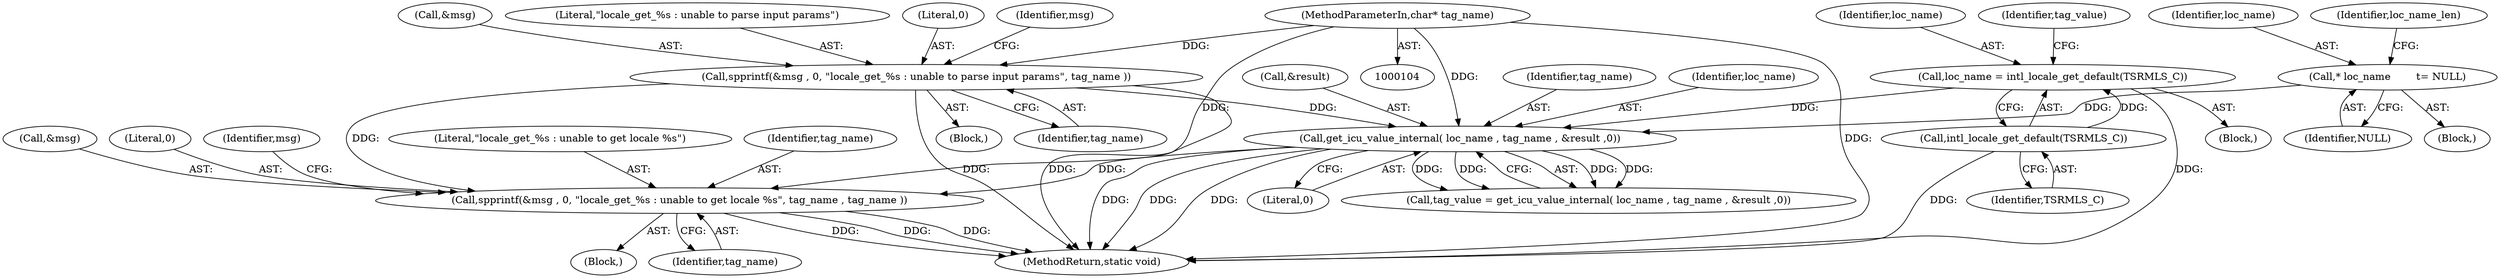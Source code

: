 digraph "0_php-src_97eff7eb57fc2320c267a949cffd622c38712484?w=1_23@pointer" {
"1000188" [label="(Call,spprintf(&msg , 0, \"locale_get_%s : unable to get locale %s\", tag_name , tag_name ))"];
"1000137" [label="(Call,spprintf(&msg , 0, \"locale_get_%s : unable to parse input params\", tag_name ))"];
"1000105" [label="(MethodParameterIn,char* tag_name)"];
"1000157" [label="(Call,get_icu_value_internal( loc_name , tag_name , &result ,0))"];
"1000151" [label="(Call,loc_name = intl_locale_get_default(TSRMLS_C))"];
"1000153" [label="(Call,intl_locale_get_default(TSRMLS_C))"];
"1000109" [label="(Call,* loc_name        \t= NULL)"];
"1000187" [label="(Block,)"];
"1000105" [label="(MethodParameterIn,char* tag_name)"];
"1000192" [label="(Literal,\"locale_get_%s : unable to get locale %s\")"];
"1000142" [label="(Identifier,tag_name)"];
"1000140" [label="(Literal,0)"];
"1000193" [label="(Identifier,tag_name)"];
"1000189" [label="(Call,&msg)"];
"1000137" [label="(Call,spprintf(&msg , 0, \"locale_get_%s : unable to parse input params\", tag_name ))"];
"1000150" [label="(Block,)"];
"1000155" [label="(Call,tag_value = get_icu_value_internal( loc_name , tag_name , &result ,0))"];
"1000144" [label="(Identifier,msg)"];
"1000162" [label="(Literal,0)"];
"1000136" [label="(Block,)"];
"1000152" [label="(Identifier,loc_name)"];
"1000114" [label="(Identifier,loc_name_len)"];
"1000194" [label="(Identifier,tag_name)"];
"1000159" [label="(Identifier,tag_name)"];
"1000198" [label="(MethodReturn,static void)"];
"1000138" [label="(Call,&msg)"];
"1000111" [label="(Identifier,NULL)"];
"1000196" [label="(Identifier,msg)"];
"1000157" [label="(Call,get_icu_value_internal( loc_name , tag_name , &result ,0))"];
"1000109" [label="(Call,* loc_name        \t= NULL)"];
"1000188" [label="(Call,spprintf(&msg , 0, \"locale_get_%s : unable to get locale %s\", tag_name , tag_name ))"];
"1000158" [label="(Identifier,loc_name)"];
"1000153" [label="(Call,intl_locale_get_default(TSRMLS_C))"];
"1000191" [label="(Literal,0)"];
"1000156" [label="(Identifier,tag_value)"];
"1000151" [label="(Call,loc_name = intl_locale_get_default(TSRMLS_C))"];
"1000110" [label="(Identifier,loc_name)"];
"1000141" [label="(Literal,\"locale_get_%s : unable to parse input params\")"];
"1000107" [label="(Block,)"];
"1000154" [label="(Identifier,TSRMLS_C)"];
"1000160" [label="(Call,&result)"];
"1000188" -> "1000187"  [label="AST: "];
"1000188" -> "1000194"  [label="CFG: "];
"1000189" -> "1000188"  [label="AST: "];
"1000191" -> "1000188"  [label="AST: "];
"1000192" -> "1000188"  [label="AST: "];
"1000193" -> "1000188"  [label="AST: "];
"1000194" -> "1000188"  [label="AST: "];
"1000196" -> "1000188"  [label="CFG: "];
"1000188" -> "1000198"  [label="DDG: "];
"1000188" -> "1000198"  [label="DDG: "];
"1000188" -> "1000198"  [label="DDG: "];
"1000137" -> "1000188"  [label="DDG: "];
"1000157" -> "1000188"  [label="DDG: "];
"1000105" -> "1000188"  [label="DDG: "];
"1000137" -> "1000136"  [label="AST: "];
"1000137" -> "1000142"  [label="CFG: "];
"1000138" -> "1000137"  [label="AST: "];
"1000140" -> "1000137"  [label="AST: "];
"1000141" -> "1000137"  [label="AST: "];
"1000142" -> "1000137"  [label="AST: "];
"1000144" -> "1000137"  [label="CFG: "];
"1000137" -> "1000198"  [label="DDG: "];
"1000137" -> "1000198"  [label="DDG: "];
"1000105" -> "1000137"  [label="DDG: "];
"1000137" -> "1000157"  [label="DDG: "];
"1000105" -> "1000104"  [label="AST: "];
"1000105" -> "1000198"  [label="DDG: "];
"1000105" -> "1000157"  [label="DDG: "];
"1000157" -> "1000155"  [label="AST: "];
"1000157" -> "1000162"  [label="CFG: "];
"1000158" -> "1000157"  [label="AST: "];
"1000159" -> "1000157"  [label="AST: "];
"1000160" -> "1000157"  [label="AST: "];
"1000162" -> "1000157"  [label="AST: "];
"1000155" -> "1000157"  [label="CFG: "];
"1000157" -> "1000198"  [label="DDG: "];
"1000157" -> "1000198"  [label="DDG: "];
"1000157" -> "1000198"  [label="DDG: "];
"1000157" -> "1000155"  [label="DDG: "];
"1000157" -> "1000155"  [label="DDG: "];
"1000157" -> "1000155"  [label="DDG: "];
"1000157" -> "1000155"  [label="DDG: "];
"1000151" -> "1000157"  [label="DDG: "];
"1000109" -> "1000157"  [label="DDG: "];
"1000151" -> "1000150"  [label="AST: "];
"1000151" -> "1000153"  [label="CFG: "];
"1000152" -> "1000151"  [label="AST: "];
"1000153" -> "1000151"  [label="AST: "];
"1000156" -> "1000151"  [label="CFG: "];
"1000151" -> "1000198"  [label="DDG: "];
"1000153" -> "1000151"  [label="DDG: "];
"1000153" -> "1000154"  [label="CFG: "];
"1000154" -> "1000153"  [label="AST: "];
"1000153" -> "1000198"  [label="DDG: "];
"1000109" -> "1000107"  [label="AST: "];
"1000109" -> "1000111"  [label="CFG: "];
"1000110" -> "1000109"  [label="AST: "];
"1000111" -> "1000109"  [label="AST: "];
"1000114" -> "1000109"  [label="CFG: "];
}
